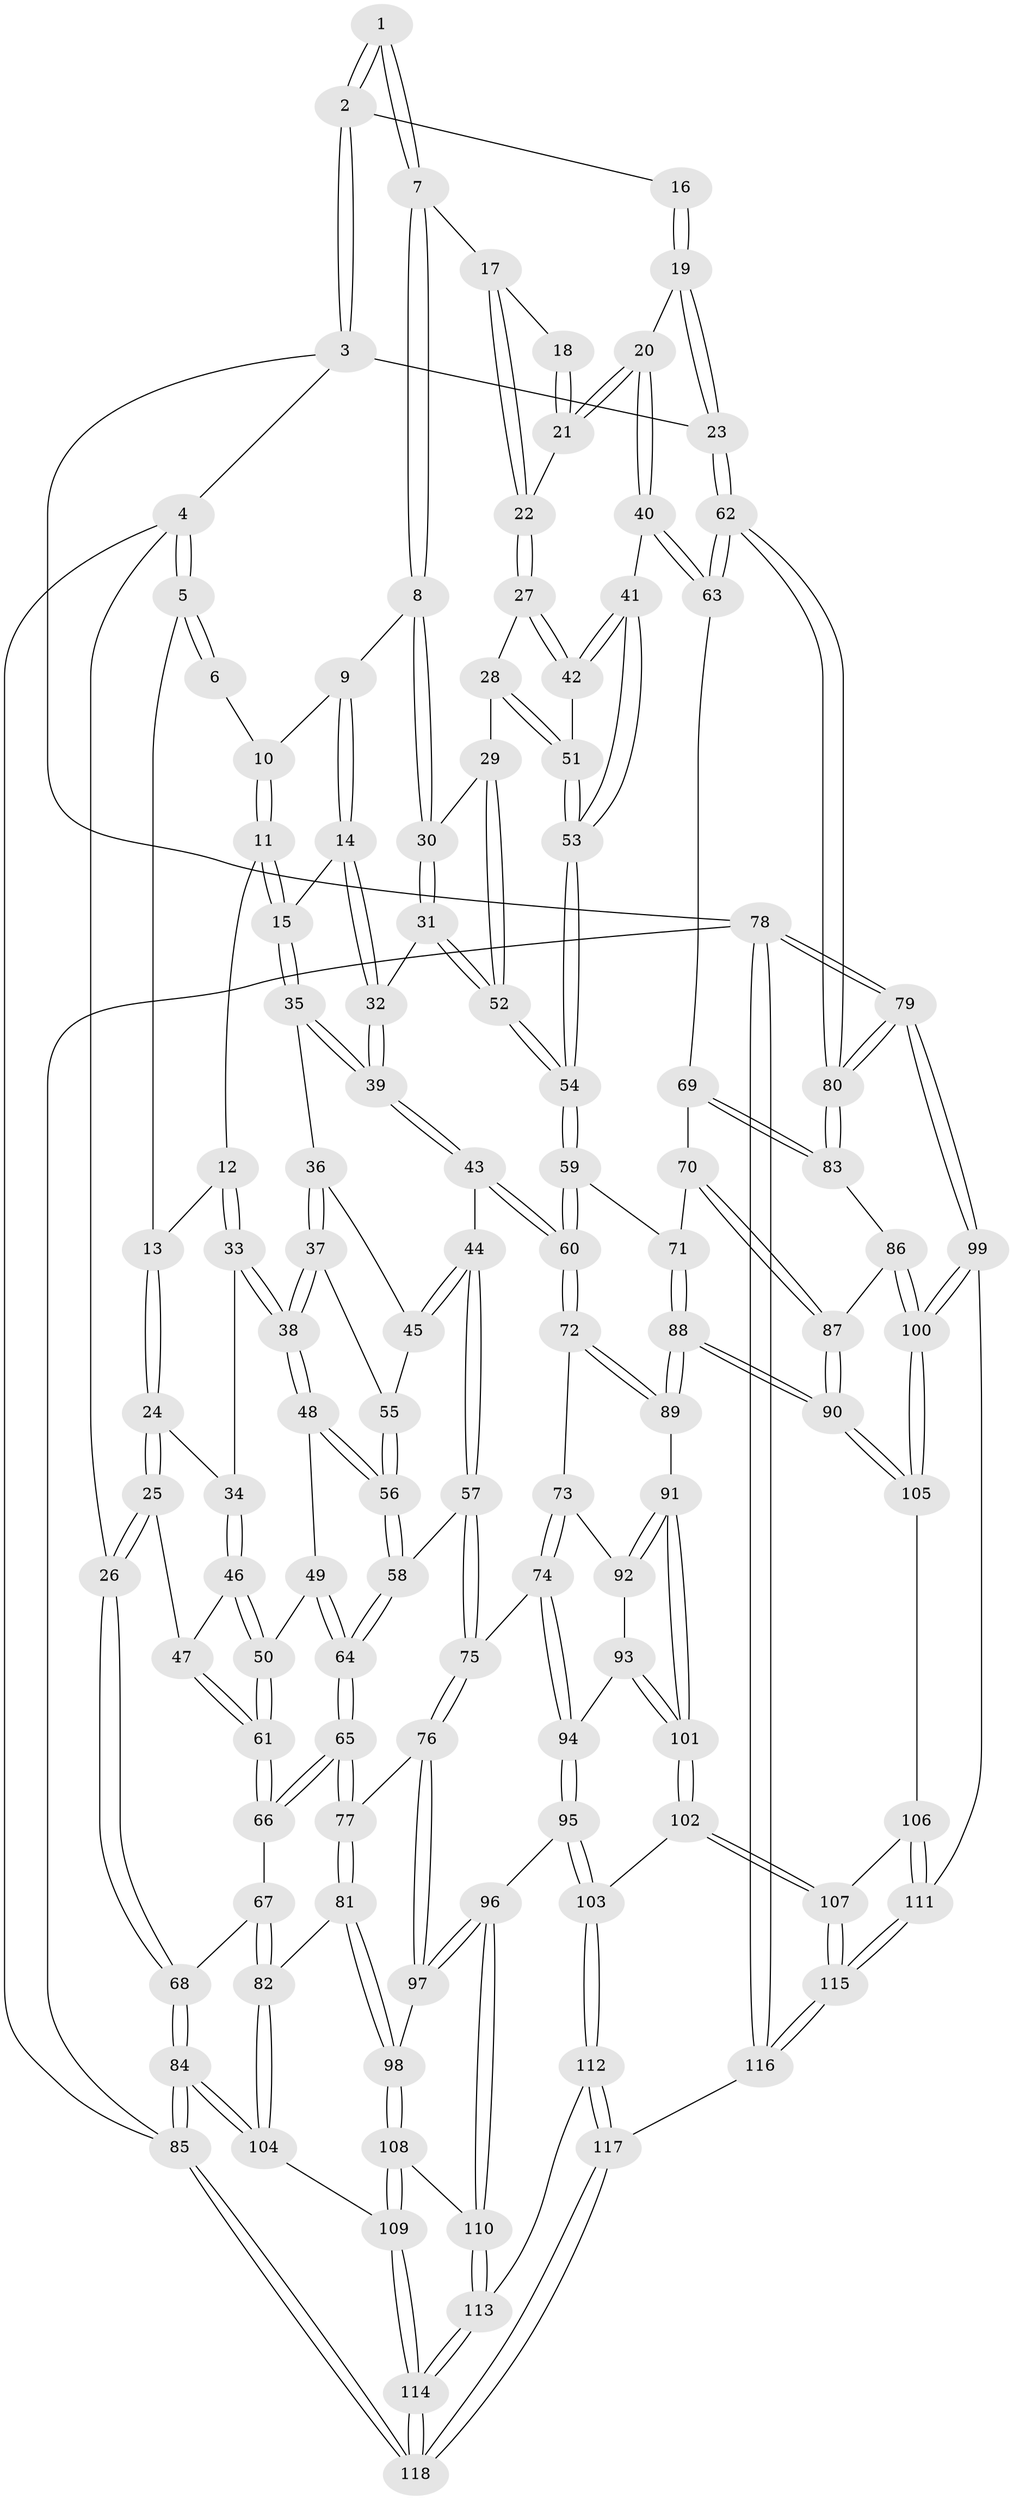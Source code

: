 // Generated by graph-tools (version 1.1) at 2025/38/03/09/25 02:38:33]
// undirected, 118 vertices, 292 edges
graph export_dot {
graph [start="1"]
  node [color=gray90,style=filled];
  1 [pos="+0.6645258261954626+0"];
  2 [pos="+1+0"];
  3 [pos="+1+0"];
  4 [pos="+0+0"];
  5 [pos="+0.02363358174486204+0"];
  6 [pos="+0.3328500469219604+0"];
  7 [pos="+0.6034218523474915+0.10192080187197489"];
  8 [pos="+0.6008924541053208+0.10482308426592414"];
  9 [pos="+0.5086700279995521+0.08397496912022141"];
  10 [pos="+0.33949305357058873+0"];
  11 [pos="+0.3459052593993116+0.1069624475554876"];
  12 [pos="+0.1926164300315353+0.14271372881321626"];
  13 [pos="+0.12111133975609506+0.05205600123728125"];
  14 [pos="+0.43793945531725165+0.15601242630429368"];
  15 [pos="+0.3600544386098343+0.136302626107309"];
  16 [pos="+0.8963062487219748+0"];
  17 [pos="+0.7280836833610977+0.10173448491695115"];
  18 [pos="+0.8513175081926179+0"];
  19 [pos="+0.9014331216524528+0.24398944872258577"];
  20 [pos="+0.8775875373279554+0.26769431571772023"];
  21 [pos="+0.8133908105381197+0.20262990381155838"];
  22 [pos="+0.736447631683113+0.20327339373841702"];
  23 [pos="+1+0.04947528540298587"];
  24 [pos="+0.05565322623045587+0.21010480948626803"];
  25 [pos="+0+0.27347153657309864"];
  26 [pos="+0+0.33138253480970237"];
  27 [pos="+0.7097395062459078+0.2252513729912811"];
  28 [pos="+0.6727479942232486+0.23434123851874222"];
  29 [pos="+0.6496305668487564+0.23145920182598798"];
  30 [pos="+0.5994944794720355+0.19633655969297678"];
  31 [pos="+0.5139256915694929+0.24452443080204886"];
  32 [pos="+0.49789866862988535+0.24652401566269574"];
  33 [pos="+0.2039012504966777+0.2264476833189512"];
  34 [pos="+0.19485453462673832+0.23241341108554434"];
  35 [pos="+0.32774822956499283+0.21783973887478242"];
  36 [pos="+0.3165007370979265+0.2274403286635313"];
  37 [pos="+0.2915378529925847+0.24292599921219388"];
  38 [pos="+0.2596520321274509+0.24841226236339858"];
  39 [pos="+0.45635869199394163+0.292812166981497"];
  40 [pos="+0.8718751071474179+0.3318792950505532"];
  41 [pos="+0.8175697626661768+0.32733000188418737"];
  42 [pos="+0.775267366450427+0.3101960235263072"];
  43 [pos="+0.4351892768256452+0.361079736516841"];
  44 [pos="+0.4272682098894726+0.3633103036314243"];
  45 [pos="+0.36754903135213984+0.30291956636769973"];
  46 [pos="+0.17673253858674623+0.2616780632355387"];
  47 [pos="+0.11102754822503023+0.30741626755651114"];
  48 [pos="+0.25253661222467605+0.32222585726533937"];
  49 [pos="+0.24372012917369598+0.33546403874428743"];
  50 [pos="+0.19224332769388236+0.35744065844707296"];
  51 [pos="+0.7054195793330613+0.3296286500270213"];
  52 [pos="+0.6100659247645613+0.38573092579991825"];
  53 [pos="+0.6626872801032907+0.4228827616677993"];
  54 [pos="+0.6226880084490326+0.4748695902834919"];
  55 [pos="+0.31656741409221123+0.2969977015607243"];
  56 [pos="+0.34182376256160635+0.37081605192552"];
  57 [pos="+0.3832968908187325+0.3829069795870642"];
  58 [pos="+0.34629373305974875+0.3768629874351838"];
  59 [pos="+0.6216066242178937+0.479563115191763"];
  60 [pos="+0.5765006274500166+0.4894157817249801"];
  61 [pos="+0.15680586297326551+0.40832763238163156"];
  62 [pos="+1+0.44316295184448323"];
  63 [pos="+0.8883275213615861+0.3635579518848054"];
  64 [pos="+0.27607900029075605+0.41621505129672653"];
  65 [pos="+0.20983036450438458+0.4983110106775869"];
  66 [pos="+0.149312081677806+0.4661313885297705"];
  67 [pos="+0.13243732427736107+0.46847118843575314"];
  68 [pos="+0+0.44750156052933987"];
  69 [pos="+0.8007909732513446+0.5074392707741443"];
  70 [pos="+0.7649933233131859+0.5153669644976254"];
  71 [pos="+0.624284556363641+0.48124607519375695"];
  72 [pos="+0.5352088958253899+0.5298212697203359"];
  73 [pos="+0.5305498285641586+0.5334557794217237"];
  74 [pos="+0.45224988878799155+0.5680178113089289"];
  75 [pos="+0.3573623244501812+0.5494295694764632"];
  76 [pos="+0.28754335663868963+0.5679973228079797"];
  77 [pos="+0.24902328553373054+0.5543485355554151"];
  78 [pos="+1+1"];
  79 [pos="+1+0.9718149626065783"];
  80 [pos="+1+0.5551672000232534"];
  81 [pos="+0.1323540303400282+0.6977955455036305"];
  82 [pos="+0.06289456855858572+0.6980881419442474"];
  83 [pos="+0.9157715960651877+0.5905940281097136"];
  84 [pos="+0+0.7591774048859966"];
  85 [pos="+0+1"];
  86 [pos="+0.8891681785631279+0.6494646626938175"];
  87 [pos="+0.7601251452419191+0.7073951462085676"];
  88 [pos="+0.6683768090167603+0.7148178677589716"];
  89 [pos="+0.6147947182498362+0.7181755988848126"];
  90 [pos="+0.733343667100289+0.7533054766236432"];
  91 [pos="+0.5655736563514208+0.7320511351870023"];
  92 [pos="+0.5368842381117187+0.6103114677226495"];
  93 [pos="+0.5081427706815979+0.6948411036377228"];
  94 [pos="+0.4503444695503624+0.591594404019198"];
  95 [pos="+0.40117751510646615+0.7892077639741173"];
  96 [pos="+0.39881695001909456+0.7891114865753193"];
  97 [pos="+0.3168314590323267+0.696761387849808"];
  98 [pos="+0.1832626016549417+0.7480015717877493"];
  99 [pos="+0.9709428228239081+0.8616762427722356"];
  100 [pos="+0.9372387194100047+0.8337529232062316"];
  101 [pos="+0.5221001704407472+0.7628107941066511"];
  102 [pos="+0.4749589930581628+0.817630186776778"];
  103 [pos="+0.46549117266332907+0.8189821112053097"];
  104 [pos="+0+0.7597748191072818"];
  105 [pos="+0.7357367406609031+0.7611757082228886"];
  106 [pos="+0.719030585698395+0.798945407340965"];
  107 [pos="+0.5702437221956447+0.8716835456304282"];
  108 [pos="+0.2153781119844904+0.8393916911340209"];
  109 [pos="+0.13456897417643252+0.9112448045374651"];
  110 [pos="+0.29584796541054753+0.852721174240879"];
  111 [pos="+0.741783751847387+0.9843573412876799"];
  112 [pos="+0.4198572723751093+1"];
  113 [pos="+0.297149990761635+0.8653154808257664"];
  114 [pos="+0.1985903760521628+1"];
  115 [pos="+0.6722654494568537+1"];
  116 [pos="+0.6591029457048518+1"];
  117 [pos="+0.42438406107378346+1"];
  118 [pos="+0.2045517983358993+1"];
  1 -- 2;
  1 -- 2;
  1 -- 7;
  1 -- 7;
  2 -- 3;
  2 -- 3;
  2 -- 16;
  3 -- 4;
  3 -- 23;
  3 -- 78;
  4 -- 5;
  4 -- 5;
  4 -- 26;
  4 -- 85;
  5 -- 6;
  5 -- 6;
  5 -- 13;
  6 -- 10;
  7 -- 8;
  7 -- 8;
  7 -- 17;
  8 -- 9;
  8 -- 30;
  8 -- 30;
  9 -- 10;
  9 -- 14;
  9 -- 14;
  10 -- 11;
  10 -- 11;
  11 -- 12;
  11 -- 15;
  11 -- 15;
  12 -- 13;
  12 -- 33;
  12 -- 33;
  13 -- 24;
  13 -- 24;
  14 -- 15;
  14 -- 32;
  14 -- 32;
  15 -- 35;
  15 -- 35;
  16 -- 19;
  16 -- 19;
  17 -- 18;
  17 -- 22;
  17 -- 22;
  18 -- 21;
  18 -- 21;
  19 -- 20;
  19 -- 23;
  19 -- 23;
  20 -- 21;
  20 -- 21;
  20 -- 40;
  20 -- 40;
  21 -- 22;
  22 -- 27;
  22 -- 27;
  23 -- 62;
  23 -- 62;
  24 -- 25;
  24 -- 25;
  24 -- 34;
  25 -- 26;
  25 -- 26;
  25 -- 47;
  26 -- 68;
  26 -- 68;
  27 -- 28;
  27 -- 42;
  27 -- 42;
  28 -- 29;
  28 -- 51;
  28 -- 51;
  29 -- 30;
  29 -- 52;
  29 -- 52;
  30 -- 31;
  30 -- 31;
  31 -- 32;
  31 -- 52;
  31 -- 52;
  32 -- 39;
  32 -- 39;
  33 -- 34;
  33 -- 38;
  33 -- 38;
  34 -- 46;
  34 -- 46;
  35 -- 36;
  35 -- 39;
  35 -- 39;
  36 -- 37;
  36 -- 37;
  36 -- 45;
  37 -- 38;
  37 -- 38;
  37 -- 55;
  38 -- 48;
  38 -- 48;
  39 -- 43;
  39 -- 43;
  40 -- 41;
  40 -- 63;
  40 -- 63;
  41 -- 42;
  41 -- 42;
  41 -- 53;
  41 -- 53;
  42 -- 51;
  43 -- 44;
  43 -- 60;
  43 -- 60;
  44 -- 45;
  44 -- 45;
  44 -- 57;
  44 -- 57;
  45 -- 55;
  46 -- 47;
  46 -- 50;
  46 -- 50;
  47 -- 61;
  47 -- 61;
  48 -- 49;
  48 -- 56;
  48 -- 56;
  49 -- 50;
  49 -- 64;
  49 -- 64;
  50 -- 61;
  50 -- 61;
  51 -- 53;
  51 -- 53;
  52 -- 54;
  52 -- 54;
  53 -- 54;
  53 -- 54;
  54 -- 59;
  54 -- 59;
  55 -- 56;
  55 -- 56;
  56 -- 58;
  56 -- 58;
  57 -- 58;
  57 -- 75;
  57 -- 75;
  58 -- 64;
  58 -- 64;
  59 -- 60;
  59 -- 60;
  59 -- 71;
  60 -- 72;
  60 -- 72;
  61 -- 66;
  61 -- 66;
  62 -- 63;
  62 -- 63;
  62 -- 80;
  62 -- 80;
  63 -- 69;
  64 -- 65;
  64 -- 65;
  65 -- 66;
  65 -- 66;
  65 -- 77;
  65 -- 77;
  66 -- 67;
  67 -- 68;
  67 -- 82;
  67 -- 82;
  68 -- 84;
  68 -- 84;
  69 -- 70;
  69 -- 83;
  69 -- 83;
  70 -- 71;
  70 -- 87;
  70 -- 87;
  71 -- 88;
  71 -- 88;
  72 -- 73;
  72 -- 89;
  72 -- 89;
  73 -- 74;
  73 -- 74;
  73 -- 92;
  74 -- 75;
  74 -- 94;
  74 -- 94;
  75 -- 76;
  75 -- 76;
  76 -- 77;
  76 -- 97;
  76 -- 97;
  77 -- 81;
  77 -- 81;
  78 -- 79;
  78 -- 79;
  78 -- 116;
  78 -- 116;
  78 -- 85;
  79 -- 80;
  79 -- 80;
  79 -- 99;
  79 -- 99;
  80 -- 83;
  80 -- 83;
  81 -- 82;
  81 -- 98;
  81 -- 98;
  82 -- 104;
  82 -- 104;
  83 -- 86;
  84 -- 85;
  84 -- 85;
  84 -- 104;
  84 -- 104;
  85 -- 118;
  85 -- 118;
  86 -- 87;
  86 -- 100;
  86 -- 100;
  87 -- 90;
  87 -- 90;
  88 -- 89;
  88 -- 89;
  88 -- 90;
  88 -- 90;
  89 -- 91;
  90 -- 105;
  90 -- 105;
  91 -- 92;
  91 -- 92;
  91 -- 101;
  91 -- 101;
  92 -- 93;
  93 -- 94;
  93 -- 101;
  93 -- 101;
  94 -- 95;
  94 -- 95;
  95 -- 96;
  95 -- 103;
  95 -- 103;
  96 -- 97;
  96 -- 97;
  96 -- 110;
  96 -- 110;
  97 -- 98;
  98 -- 108;
  98 -- 108;
  99 -- 100;
  99 -- 100;
  99 -- 111;
  100 -- 105;
  100 -- 105;
  101 -- 102;
  101 -- 102;
  102 -- 103;
  102 -- 107;
  102 -- 107;
  103 -- 112;
  103 -- 112;
  104 -- 109;
  105 -- 106;
  106 -- 107;
  106 -- 111;
  106 -- 111;
  107 -- 115;
  107 -- 115;
  108 -- 109;
  108 -- 109;
  108 -- 110;
  109 -- 114;
  109 -- 114;
  110 -- 113;
  110 -- 113;
  111 -- 115;
  111 -- 115;
  112 -- 113;
  112 -- 117;
  112 -- 117;
  113 -- 114;
  113 -- 114;
  114 -- 118;
  114 -- 118;
  115 -- 116;
  115 -- 116;
  116 -- 117;
  117 -- 118;
  117 -- 118;
}
